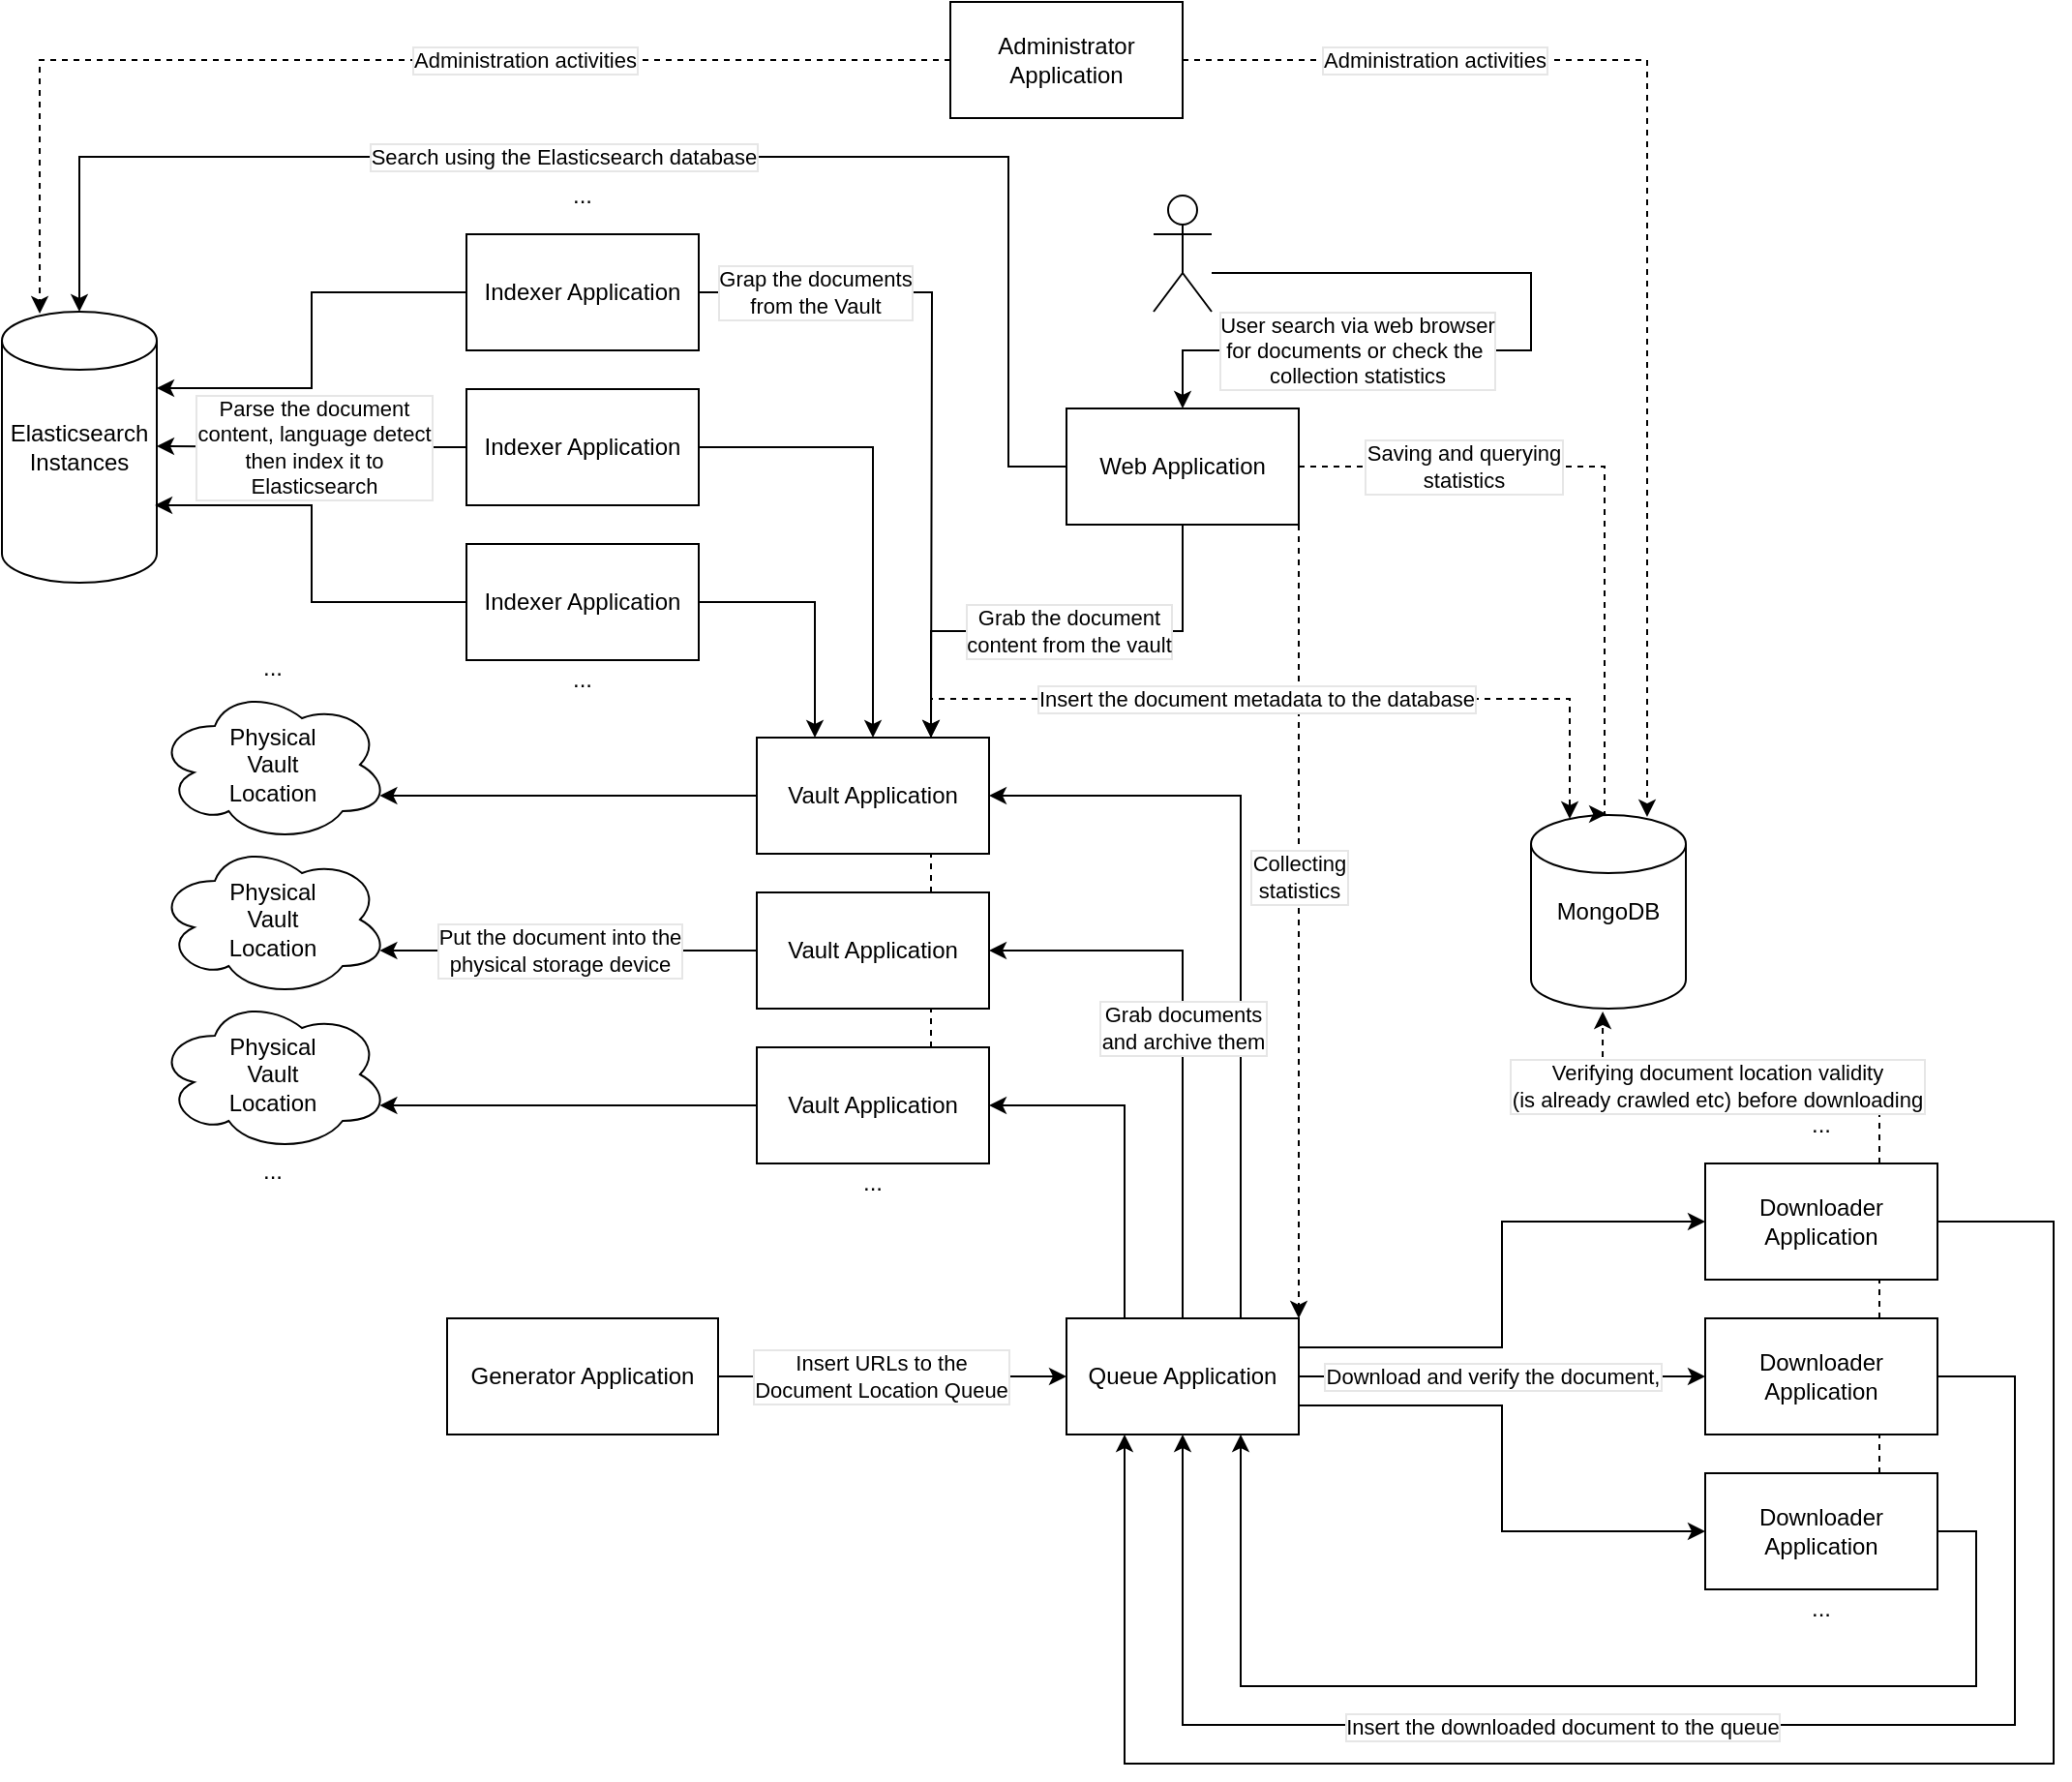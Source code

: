 <mxfile version="13.6.9" type="device"><diagram id="1iQj42AIyRgl3TGFdhaP" name="Page-1"><mxGraphModel dx="1792" dy="1683" grid="1" gridSize="10" guides="1" tooltips="1" connect="1" arrows="1" fold="1" page="1" pageScale="1" pageWidth="850" pageHeight="1100" math="0" shadow="0"><root><mxCell id="0"/><mxCell id="1" parent="0"/><mxCell id="GJ7fCo2yTdwIKpVJeAWD-39" style="edgeStyle=orthogonalEdgeStyle;rounded=0;orthogonalLoop=1;jettySize=auto;html=1;exitX=0.75;exitY=0;exitDx=0;exitDy=0;entryX=1;entryY=0.5;entryDx=0;entryDy=0;endArrow=classic;endFill=1;" parent="1" source="GJ7fCo2yTdwIKpVJeAWD-2" target="GJ7fCo2yTdwIKpVJeAWD-31" edge="1"><mxGeometry relative="1" as="geometry"/></mxCell><mxCell id="QyyxcNpa5Ya9WB6LcHAx-3" style="edgeStyle=orthogonalEdgeStyle;rounded=0;orthogonalLoop=1;jettySize=auto;html=1;exitX=1;exitY=1;exitDx=0;exitDy=0;entryX=1;entryY=0;entryDx=0;entryDy=0;dashed=1;" edge="1" parent="1" source="GJ7fCo2yTdwIKpVJeAWD-68" target="GJ7fCo2yTdwIKpVJeAWD-2"><mxGeometry relative="1" as="geometry"/></mxCell><mxCell id="QyyxcNpa5Ya9WB6LcHAx-4" value="Collecting&lt;br&gt;statistics" style="edgeLabel;html=1;align=center;verticalAlign=middle;resizable=0;points=[];labelBorderColor=#E6E6E6;" vertex="1" connectable="0" parent="QyyxcNpa5Ya9WB6LcHAx-3"><mxGeometry x="-0.112" relative="1" as="geometry"><mxPoint as="offset"/></mxGeometry></mxCell><mxCell id="GJ7fCo2yTdwIKpVJeAWD-3" style="edgeStyle=orthogonalEdgeStyle;rounded=0;orthogonalLoop=1;jettySize=auto;html=1;exitX=1;exitY=0.5;exitDx=0;exitDy=0;entryX=0;entryY=0.5;entryDx=0;entryDy=0;" parent="1" source="GJ7fCo2yTdwIKpVJeAWD-1" target="GJ7fCo2yTdwIKpVJeAWD-2" edge="1"><mxGeometry relative="1" as="geometry"/></mxCell><mxCell id="GJ7fCo2yTdwIKpVJeAWD-4" value="Insert URLs to the&lt;br&gt;Document Location Queue" style="edgeLabel;html=1;align=center;verticalAlign=middle;resizable=0;points=[];labelBorderColor=#E6E6E6;" parent="GJ7fCo2yTdwIKpVJeAWD-3" vertex="1" connectable="0"><mxGeometry x="0.2" relative="1" as="geometry"><mxPoint x="-24" as="offset"/></mxGeometry></mxCell><mxCell id="GJ7fCo2yTdwIKpVJeAWD-1" value="Generator Application" style="rounded=0;whiteSpace=wrap;html=1;" parent="1" vertex="1"><mxGeometry y="250" width="140" height="60" as="geometry"/></mxCell><mxCell id="GJ7fCo2yTdwIKpVJeAWD-8" style="edgeStyle=orthogonalEdgeStyle;rounded=0;orthogonalLoop=1;jettySize=auto;html=1;exitX=1;exitY=0.5;exitDx=0;exitDy=0;entryX=0;entryY=0.5;entryDx=0;entryDy=0;" parent="1" source="GJ7fCo2yTdwIKpVJeAWD-2" target="GJ7fCo2yTdwIKpVJeAWD-6" edge="1"><mxGeometry relative="1" as="geometry"/></mxCell><mxCell id="GJ7fCo2yTdwIKpVJeAWD-15" value="Download and verify the document," style="edgeLabel;html=1;align=center;verticalAlign=middle;resizable=0;points=[];labelBorderColor=#E6E6E6;" parent="GJ7fCo2yTdwIKpVJeAWD-8" vertex="1" connectable="0"><mxGeometry x="0.257" y="1" relative="1" as="geometry"><mxPoint x="-32" y="1" as="offset"/></mxGeometry></mxCell><mxCell id="GJ7fCo2yTdwIKpVJeAWD-11" style="edgeStyle=orthogonalEdgeStyle;rounded=0;orthogonalLoop=1;jettySize=auto;html=1;exitX=1;exitY=0.25;exitDx=0;exitDy=0;entryX=0;entryY=0.5;entryDx=0;entryDy=0;" parent="1" source="GJ7fCo2yTdwIKpVJeAWD-2" target="GJ7fCo2yTdwIKpVJeAWD-5" edge="1"><mxGeometry relative="1" as="geometry"><Array as="points"><mxPoint x="545" y="265"/><mxPoint x="545" y="200"/></Array></mxGeometry></mxCell><mxCell id="GJ7fCo2yTdwIKpVJeAWD-12" style="edgeStyle=orthogonalEdgeStyle;rounded=0;orthogonalLoop=1;jettySize=auto;html=1;exitX=1;exitY=0.75;exitDx=0;exitDy=0;entryX=0;entryY=0.5;entryDx=0;entryDy=0;" parent="1" source="GJ7fCo2yTdwIKpVJeAWD-2" target="GJ7fCo2yTdwIKpVJeAWD-7" edge="1"><mxGeometry relative="1" as="geometry"/></mxCell><mxCell id="GJ7fCo2yTdwIKpVJeAWD-37" style="edgeStyle=orthogonalEdgeStyle;rounded=0;orthogonalLoop=1;jettySize=auto;html=1;exitX=0.5;exitY=0;exitDx=0;exitDy=0;entryX=1;entryY=0.5;entryDx=0;entryDy=0;endArrow=classic;endFill=1;" parent="1" source="GJ7fCo2yTdwIKpVJeAWD-2" target="GJ7fCo2yTdwIKpVJeAWD-32" edge="1"><mxGeometry relative="1" as="geometry"/></mxCell><mxCell id="QyyxcNpa5Ya9WB6LcHAx-10" value="Grab documents&lt;br&gt;and archive them" style="edgeLabel;html=1;align=center;verticalAlign=middle;resizable=0;points=[];labelBorderColor=#E6E6E6;" vertex="1" connectable="0" parent="GJ7fCo2yTdwIKpVJeAWD-37"><mxGeometry x="0.31" y="39" relative="1" as="geometry"><mxPoint y="1" as="offset"/></mxGeometry></mxCell><mxCell id="GJ7fCo2yTdwIKpVJeAWD-38" style="edgeStyle=orthogonalEdgeStyle;rounded=0;orthogonalLoop=1;jettySize=auto;html=1;exitX=0.25;exitY=0;exitDx=0;exitDy=0;entryX=1;entryY=0.5;entryDx=0;entryDy=0;endArrow=classic;endFill=1;" parent="1" source="GJ7fCo2yTdwIKpVJeAWD-2" target="GJ7fCo2yTdwIKpVJeAWD-33" edge="1"><mxGeometry relative="1" as="geometry"/></mxCell><mxCell id="GJ7fCo2yTdwIKpVJeAWD-2" value="Queue Application" style="rounded=0;whiteSpace=wrap;html=1;" parent="1" vertex="1"><mxGeometry x="320" y="250" width="120" height="60" as="geometry"/></mxCell><mxCell id="GJ7fCo2yTdwIKpVJeAWD-16" style="edgeStyle=orthogonalEdgeStyle;rounded=0;orthogonalLoop=1;jettySize=auto;html=1;exitX=1;exitY=0.5;exitDx=0;exitDy=0;entryX=0.25;entryY=1;entryDx=0;entryDy=0;" parent="1" source="GJ7fCo2yTdwIKpVJeAWD-5" target="GJ7fCo2yTdwIKpVJeAWD-2" edge="1"><mxGeometry relative="1" as="geometry"><Array as="points"><mxPoint x="830" y="200"/><mxPoint x="830" y="480"/><mxPoint x="350" y="480"/></Array></mxGeometry></mxCell><mxCell id="GJ7fCo2yTdwIKpVJeAWD-26" style="edgeStyle=orthogonalEdgeStyle;rounded=0;orthogonalLoop=1;jettySize=auto;html=1;exitX=0.75;exitY=0;exitDx=0;exitDy=0;entryX=0.463;entryY=1.015;entryDx=0;entryDy=0;entryPerimeter=0;dashed=1;" parent="1" source="GJ7fCo2yTdwIKpVJeAWD-5" target="GJ7fCo2yTdwIKpVJeAWD-25" edge="1"><mxGeometry relative="1" as="geometry"/></mxCell><mxCell id="GJ7fCo2yTdwIKpVJeAWD-30" value="Verifying document location validity&lt;br&gt;(is already crawled etc) before downloading" style="edgeLabel;html=1;align=center;verticalAlign=middle;resizable=0;points=[];labelBorderColor=#E6E6E6;" parent="GJ7fCo2yTdwIKpVJeAWD-26" vertex="1" connectable="0"><mxGeometry x="0.122" relative="1" as="geometry"><mxPoint as="offset"/></mxGeometry></mxCell><mxCell id="GJ7fCo2yTdwIKpVJeAWD-5" value="Downloader Application" style="rounded=0;whiteSpace=wrap;html=1;" parent="1" vertex="1"><mxGeometry x="650" y="170" width="120" height="60" as="geometry"/></mxCell><mxCell id="GJ7fCo2yTdwIKpVJeAWD-17" style="edgeStyle=orthogonalEdgeStyle;rounded=0;orthogonalLoop=1;jettySize=auto;html=1;exitX=1;exitY=0.5;exitDx=0;exitDy=0;entryX=0.5;entryY=1;entryDx=0;entryDy=0;" parent="1" source="GJ7fCo2yTdwIKpVJeAWD-6" target="GJ7fCo2yTdwIKpVJeAWD-2" edge="1"><mxGeometry relative="1" as="geometry"><Array as="points"><mxPoint x="810" y="280"/><mxPoint x="810" y="460"/><mxPoint x="380" y="460"/></Array></mxGeometry></mxCell><mxCell id="GJ7fCo2yTdwIKpVJeAWD-24" value="Insert the downloaded document to the queue" style="edgeLabel;html=1;align=center;verticalAlign=middle;resizable=0;points=[];labelBorderColor=#E6E6E6;" parent="GJ7fCo2yTdwIKpVJeAWD-17" vertex="1" connectable="0"><mxGeometry x="0.135" y="1" relative="1" as="geometry"><mxPoint as="offset"/></mxGeometry></mxCell><mxCell id="GJ7fCo2yTdwIKpVJeAWD-27" style="edgeStyle=orthogonalEdgeStyle;rounded=0;orthogonalLoop=1;jettySize=auto;html=1;exitX=0.75;exitY=0;exitDx=0;exitDy=0;entryX=0.75;entryY=1;entryDx=0;entryDy=0;dashed=1;endArrow=none;endFill=0;" parent="1" source="GJ7fCo2yTdwIKpVJeAWD-6" target="GJ7fCo2yTdwIKpVJeAWD-5" edge="1"><mxGeometry relative="1" as="geometry"/></mxCell><mxCell id="GJ7fCo2yTdwIKpVJeAWD-6" value="Downloader Application" style="rounded=0;whiteSpace=wrap;html=1;" parent="1" vertex="1"><mxGeometry x="650" y="250" width="120" height="60" as="geometry"/></mxCell><mxCell id="GJ7fCo2yTdwIKpVJeAWD-18" style="edgeStyle=orthogonalEdgeStyle;rounded=0;orthogonalLoop=1;jettySize=auto;html=1;exitX=1;exitY=0.5;exitDx=0;exitDy=0;entryX=0.75;entryY=1;entryDx=0;entryDy=0;" parent="1" source="GJ7fCo2yTdwIKpVJeAWD-7" target="GJ7fCo2yTdwIKpVJeAWD-2" edge="1"><mxGeometry relative="1" as="geometry"><Array as="points"><mxPoint x="790" y="360"/><mxPoint x="790" y="440"/><mxPoint x="410" y="440"/></Array></mxGeometry></mxCell><mxCell id="GJ7fCo2yTdwIKpVJeAWD-28" style="edgeStyle=orthogonalEdgeStyle;rounded=0;orthogonalLoop=1;jettySize=auto;html=1;exitX=0.75;exitY=0;exitDx=0;exitDy=0;entryX=0.75;entryY=1;entryDx=0;entryDy=0;dashed=1;endArrow=none;endFill=0;" parent="1" source="GJ7fCo2yTdwIKpVJeAWD-7" target="GJ7fCo2yTdwIKpVJeAWD-6" edge="1"><mxGeometry relative="1" as="geometry"/></mxCell><mxCell id="GJ7fCo2yTdwIKpVJeAWD-7" value="Downloader Application" style="rounded=0;whiteSpace=wrap;html=1;" parent="1" vertex="1"><mxGeometry x="650" y="330" width="120" height="60" as="geometry"/></mxCell><mxCell id="GJ7fCo2yTdwIKpVJeAWD-13" value="..." style="text;html=1;strokeColor=none;fillColor=none;align=center;verticalAlign=middle;whiteSpace=wrap;rounded=0;" parent="1" vertex="1"><mxGeometry x="690" y="140" width="40" height="20" as="geometry"/></mxCell><mxCell id="GJ7fCo2yTdwIKpVJeAWD-14" value="..." style="text;html=1;strokeColor=none;fillColor=none;align=center;verticalAlign=middle;whiteSpace=wrap;rounded=0;" parent="1" vertex="1"><mxGeometry x="690" y="390" width="40" height="20" as="geometry"/></mxCell><mxCell id="GJ7fCo2yTdwIKpVJeAWD-25" value="MongoDB" style="shape=cylinder2;whiteSpace=wrap;html=1;boundedLbl=1;backgroundOutline=1;size=15;" parent="1" vertex="1"><mxGeometry x="560" y="-10" width="80" height="100" as="geometry"/></mxCell><mxCell id="GJ7fCo2yTdwIKpVJeAWD-43" style="edgeStyle=orthogonalEdgeStyle;rounded=0;orthogonalLoop=1;jettySize=auto;html=1;exitX=0;exitY=0.5;exitDx=0;exitDy=0;entryX=0.96;entryY=0.7;entryDx=0;entryDy=0;entryPerimeter=0;endArrow=classic;endFill=1;" parent="1" source="GJ7fCo2yTdwIKpVJeAWD-31" target="GJ7fCo2yTdwIKpVJeAWD-40" edge="1"><mxGeometry relative="1" as="geometry"/></mxCell><mxCell id="GJ7fCo2yTdwIKpVJeAWD-51" style="edgeStyle=orthogonalEdgeStyle;rounded=0;orthogonalLoop=1;jettySize=auto;html=1;exitX=0.75;exitY=0;exitDx=0;exitDy=0;dashed=1;endArrow=classic;endFill=1;entryX=0.238;entryY=0.02;entryDx=0;entryDy=0;entryPerimeter=0;" parent="1" source="GJ7fCo2yTdwIKpVJeAWD-31" target="GJ7fCo2yTdwIKpVJeAWD-25" edge="1"><mxGeometry relative="1" as="geometry"><mxPoint x="580" y="-30" as="targetPoint"/><Array as="points"><mxPoint x="250" y="-70"/><mxPoint x="580" y="-70"/></Array></mxGeometry></mxCell><mxCell id="GJ7fCo2yTdwIKpVJeAWD-52" value="Insert the document metadata to the database" style="edgeLabel;html=1;align=center;verticalAlign=middle;resizable=0;points=[];labelBorderColor=#E6E6E6;" parent="GJ7fCo2yTdwIKpVJeAWD-51" vertex="1" connectable="0"><mxGeometry x="-0.174" y="2" relative="1" as="geometry"><mxPoint x="17" y="2" as="offset"/></mxGeometry></mxCell><mxCell id="GJ7fCo2yTdwIKpVJeAWD-31" value="Vault Application" style="rounded=0;whiteSpace=wrap;html=1;" parent="1" vertex="1"><mxGeometry x="160" y="-50" width="120" height="60" as="geometry"/></mxCell><mxCell id="GJ7fCo2yTdwIKpVJeAWD-44" style="edgeStyle=orthogonalEdgeStyle;rounded=0;orthogonalLoop=1;jettySize=auto;html=1;exitX=0;exitY=0.5;exitDx=0;exitDy=0;entryX=0.96;entryY=0.7;entryDx=0;entryDy=0;entryPerimeter=0;endArrow=classic;endFill=1;" parent="1" source="GJ7fCo2yTdwIKpVJeAWD-32" target="GJ7fCo2yTdwIKpVJeAWD-41" edge="1"><mxGeometry relative="1" as="geometry"/></mxCell><mxCell id="GJ7fCo2yTdwIKpVJeAWD-46" value="Put the document into the&lt;br&gt;physical storage device" style="edgeLabel;html=1;align=center;verticalAlign=middle;resizable=0;points=[];labelBorderColor=#E6E6E6;" parent="GJ7fCo2yTdwIKpVJeAWD-44" vertex="1" connectable="0"><mxGeometry x="0.225" y="-1" relative="1" as="geometry"><mxPoint x="17" y="1" as="offset"/></mxGeometry></mxCell><mxCell id="GJ7fCo2yTdwIKpVJeAWD-50" style="edgeStyle=orthogonalEdgeStyle;rounded=0;orthogonalLoop=1;jettySize=auto;html=1;exitX=0.75;exitY=0;exitDx=0;exitDy=0;entryX=0.75;entryY=1;entryDx=0;entryDy=0;dashed=1;endArrow=none;endFill=0;" parent="1" source="GJ7fCo2yTdwIKpVJeAWD-32" target="GJ7fCo2yTdwIKpVJeAWD-31" edge="1"><mxGeometry relative="1" as="geometry"/></mxCell><mxCell id="GJ7fCo2yTdwIKpVJeAWD-32" value="Vault Application" style="rounded=0;whiteSpace=wrap;html=1;" parent="1" vertex="1"><mxGeometry x="160" y="30" width="120" height="60" as="geometry"/></mxCell><mxCell id="GJ7fCo2yTdwIKpVJeAWD-45" style="edgeStyle=orthogonalEdgeStyle;rounded=0;orthogonalLoop=1;jettySize=auto;html=1;exitX=0;exitY=0.5;exitDx=0;exitDy=0;entryX=0.96;entryY=0.7;entryDx=0;entryDy=0;entryPerimeter=0;endArrow=classic;endFill=1;" parent="1" source="GJ7fCo2yTdwIKpVJeAWD-33" target="GJ7fCo2yTdwIKpVJeAWD-42" edge="1"><mxGeometry relative="1" as="geometry"/></mxCell><mxCell id="GJ7fCo2yTdwIKpVJeAWD-49" style="edgeStyle=orthogonalEdgeStyle;rounded=0;orthogonalLoop=1;jettySize=auto;html=1;exitX=0.75;exitY=0;exitDx=0;exitDy=0;entryX=0.75;entryY=1;entryDx=0;entryDy=0;endArrow=none;endFill=0;dashed=1;" parent="1" source="GJ7fCo2yTdwIKpVJeAWD-33" target="GJ7fCo2yTdwIKpVJeAWD-32" edge="1"><mxGeometry relative="1" as="geometry"/></mxCell><mxCell id="GJ7fCo2yTdwIKpVJeAWD-33" value="Vault Application" style="rounded=0;whiteSpace=wrap;html=1;" parent="1" vertex="1"><mxGeometry x="160" y="110" width="120" height="60" as="geometry"/></mxCell><mxCell id="GJ7fCo2yTdwIKpVJeAWD-34" value="..." style="text;html=1;strokeColor=none;fillColor=none;align=center;verticalAlign=middle;whiteSpace=wrap;rounded=0;" parent="1" vertex="1"><mxGeometry x="200" y="170" width="40" height="20" as="geometry"/></mxCell><mxCell id="GJ7fCo2yTdwIKpVJeAWD-40" value="Physical&lt;br&gt;Vault&lt;br&gt;Location" style="ellipse;shape=cloud;whiteSpace=wrap;html=1;" parent="1" vertex="1"><mxGeometry x="-150" y="-76" width="120" height="80" as="geometry"/></mxCell><mxCell id="GJ7fCo2yTdwIKpVJeAWD-41" value="Physical&lt;br&gt;Vault&lt;br&gt;Location" style="ellipse;shape=cloud;whiteSpace=wrap;html=1;" parent="1" vertex="1"><mxGeometry x="-150" y="4" width="120" height="80" as="geometry"/></mxCell><mxCell id="GJ7fCo2yTdwIKpVJeAWD-42" value="Physical&lt;br&gt;Vault&lt;br&gt;Location" style="ellipse;shape=cloud;whiteSpace=wrap;html=1;" parent="1" vertex="1"><mxGeometry x="-150" y="84" width="120" height="80" as="geometry"/></mxCell><mxCell id="GJ7fCo2yTdwIKpVJeAWD-47" value="..." style="text;html=1;strokeColor=none;fillColor=none;align=center;verticalAlign=middle;whiteSpace=wrap;rounded=0;" parent="1" vertex="1"><mxGeometry x="-110" y="164" width="40" height="20" as="geometry"/></mxCell><mxCell id="GJ7fCo2yTdwIKpVJeAWD-48" value="..." style="text;html=1;strokeColor=none;fillColor=none;align=center;verticalAlign=middle;whiteSpace=wrap;rounded=0;" parent="1" vertex="1"><mxGeometry x="-110" y="-96" width="40" height="20" as="geometry"/></mxCell><mxCell id="GJ7fCo2yTdwIKpVJeAWD-61" style="edgeStyle=orthogonalEdgeStyle;rounded=0;orthogonalLoop=1;jettySize=auto;html=1;exitX=1;exitY=0.5;exitDx=0;exitDy=0;entryX=0.5;entryY=0;entryDx=0;entryDy=0;endArrow=classic;endFill=1;" parent="1" source="GJ7fCo2yTdwIKpVJeAWD-53" target="GJ7fCo2yTdwIKpVJeAWD-31" edge="1"><mxGeometry relative="1" as="geometry"/></mxCell><mxCell id="GJ7fCo2yTdwIKpVJeAWD-65" style="edgeStyle=orthogonalEdgeStyle;rounded=0;orthogonalLoop=1;jettySize=auto;html=1;exitX=0;exitY=0.5;exitDx=0;exitDy=0;entryX=1;entryY=0.496;entryDx=0;entryDy=0;entryPerimeter=0;endArrow=classic;endFill=1;" parent="1" source="GJ7fCo2yTdwIKpVJeAWD-53" target="GJ7fCo2yTdwIKpVJeAWD-55" edge="1"><mxGeometry relative="1" as="geometry"/></mxCell><mxCell id="GJ7fCo2yTdwIKpVJeAWD-67" value="Parse the document&lt;br&gt;content, language detect&lt;br&gt;then index it to&lt;br&gt;Elasticsearch" style="edgeLabel;html=1;align=center;verticalAlign=middle;resizable=0;points=[];labelBorderColor=#E6E6E6;" parent="GJ7fCo2yTdwIKpVJeAWD-65" vertex="1" connectable="0"><mxGeometry x="0.153" relative="1" as="geometry"><mxPoint x="12.4" y="0.59" as="offset"/></mxGeometry></mxCell><mxCell id="GJ7fCo2yTdwIKpVJeAWD-53" value="Indexer Application" style="rounded=0;whiteSpace=wrap;html=1;" parent="1" vertex="1"><mxGeometry x="10" y="-230" width="120" height="60" as="geometry"/></mxCell><mxCell id="GJ7fCo2yTdwIKpVJeAWD-55" value="Elasticsearch&lt;br&gt;Instances" style="shape=cylinder2;whiteSpace=wrap;html=1;boundedLbl=1;backgroundOutline=1;size=15;" parent="1" vertex="1"><mxGeometry x="-230" y="-270" width="80" height="140" as="geometry"/></mxCell><mxCell id="GJ7fCo2yTdwIKpVJeAWD-60" style="edgeStyle=orthogonalEdgeStyle;rounded=0;orthogonalLoop=1;jettySize=auto;html=1;exitX=1;exitY=0.5;exitDx=0;exitDy=0;entryX=0.25;entryY=0;entryDx=0;entryDy=0;endArrow=classic;endFill=1;" parent="1" source="GJ7fCo2yTdwIKpVJeAWD-56" target="GJ7fCo2yTdwIKpVJeAWD-31" edge="1"><mxGeometry relative="1" as="geometry"/></mxCell><mxCell id="GJ7fCo2yTdwIKpVJeAWD-66" style="edgeStyle=orthogonalEdgeStyle;rounded=0;orthogonalLoop=1;jettySize=auto;html=1;exitX=0;exitY=0.5;exitDx=0;exitDy=0;endArrow=classic;endFill=1;entryX=0.988;entryY=0.714;entryDx=0;entryDy=0;entryPerimeter=0;" parent="1" source="GJ7fCo2yTdwIKpVJeAWD-56" target="GJ7fCo2yTdwIKpVJeAWD-55" edge="1"><mxGeometry relative="1" as="geometry"><mxPoint x="-130" y="-160" as="targetPoint"/></mxGeometry></mxCell><mxCell id="GJ7fCo2yTdwIKpVJeAWD-56" value="Indexer Application" style="rounded=0;whiteSpace=wrap;html=1;" parent="1" vertex="1"><mxGeometry x="10" y="-150" width="120" height="60" as="geometry"/></mxCell><mxCell id="GJ7fCo2yTdwIKpVJeAWD-62" style="edgeStyle=orthogonalEdgeStyle;rounded=0;orthogonalLoop=1;jettySize=auto;html=1;exitX=1;exitY=0.5;exitDx=0;exitDy=0;endArrow=classic;endFill=1;" parent="1" source="GJ7fCo2yTdwIKpVJeAWD-57" edge="1"><mxGeometry relative="1" as="geometry"><mxPoint x="250" y="-50" as="targetPoint"/></mxGeometry></mxCell><mxCell id="GJ7fCo2yTdwIKpVJeAWD-63" value="Grap the documents&lt;br&gt;from the Vault" style="edgeLabel;html=1;align=center;verticalAlign=middle;resizable=0;points=[];labelBorderColor=#E6E6E6;" parent="GJ7fCo2yTdwIKpVJeAWD-62" vertex="1" connectable="0"><mxGeometry x="-0.714" y="1" relative="1" as="geometry"><mxPoint x="10" y="1" as="offset"/></mxGeometry></mxCell><mxCell id="GJ7fCo2yTdwIKpVJeAWD-64" style="edgeStyle=orthogonalEdgeStyle;rounded=0;orthogonalLoop=1;jettySize=auto;html=1;exitX=0;exitY=0.5;exitDx=0;exitDy=0;entryX=1;entryY=0.282;entryDx=0;entryDy=0;entryPerimeter=0;endArrow=classic;endFill=1;" parent="1" source="GJ7fCo2yTdwIKpVJeAWD-57" target="GJ7fCo2yTdwIKpVJeAWD-55" edge="1"><mxGeometry relative="1" as="geometry"/></mxCell><mxCell id="GJ7fCo2yTdwIKpVJeAWD-57" value="Indexer Application" style="rounded=0;whiteSpace=wrap;html=1;" parent="1" vertex="1"><mxGeometry x="10" y="-310" width="120" height="60" as="geometry"/></mxCell><mxCell id="GJ7fCo2yTdwIKpVJeAWD-58" value="..." style="text;html=1;strokeColor=none;fillColor=none;align=center;verticalAlign=middle;whiteSpace=wrap;rounded=0;" parent="1" vertex="1"><mxGeometry x="50" y="-90" width="40" height="20" as="geometry"/></mxCell><mxCell id="GJ7fCo2yTdwIKpVJeAWD-59" value="..." style="text;html=1;strokeColor=none;fillColor=none;align=center;verticalAlign=middle;whiteSpace=wrap;rounded=0;" parent="1" vertex="1"><mxGeometry x="50" y="-340" width="40" height="20" as="geometry"/></mxCell><mxCell id="GJ7fCo2yTdwIKpVJeAWD-69" style="edgeStyle=orthogonalEdgeStyle;rounded=0;orthogonalLoop=1;jettySize=auto;html=1;exitX=0;exitY=0.5;exitDx=0;exitDy=0;entryX=0.5;entryY=0;entryDx=0;entryDy=0;entryPerimeter=0;endArrow=classic;endFill=1;" parent="1" source="GJ7fCo2yTdwIKpVJeAWD-68" target="GJ7fCo2yTdwIKpVJeAWD-55" edge="1"><mxGeometry relative="1" as="geometry"><Array as="points"><mxPoint x="290" y="-190"/><mxPoint x="290" y="-350"/><mxPoint x="-190" y="-350"/></Array></mxGeometry></mxCell><mxCell id="GJ7fCo2yTdwIKpVJeAWD-70" value="Search using the Elasticsearch database" style="edgeLabel;html=1;align=center;verticalAlign=middle;resizable=0;points=[];labelBorderColor=#E6E6E6;" parent="GJ7fCo2yTdwIKpVJeAWD-69" vertex="1" connectable="0"><mxGeometry x="0.245" relative="1" as="geometry"><mxPoint x="47" as="offset"/></mxGeometry></mxCell><mxCell id="GJ7fCo2yTdwIKpVJeAWD-71" style="edgeStyle=orthogonalEdgeStyle;rounded=0;orthogonalLoop=1;jettySize=auto;html=1;exitX=0.5;exitY=1;exitDx=0;exitDy=0;entryX=0.75;entryY=0;entryDx=0;entryDy=0;endArrow=classic;endFill=1;" parent="1" source="GJ7fCo2yTdwIKpVJeAWD-68" target="GJ7fCo2yTdwIKpVJeAWD-31" edge="1"><mxGeometry relative="1" as="geometry"/></mxCell><mxCell id="GJ7fCo2yTdwIKpVJeAWD-72" value="Grab the document&lt;br&gt;content from the vault" style="edgeLabel;html=1;align=center;verticalAlign=middle;resizable=0;points=[];labelBorderColor=#E6E6E6;" parent="GJ7fCo2yTdwIKpVJeAWD-71" vertex="1" connectable="0"><mxGeometry x="0.238" relative="1" as="geometry"><mxPoint x="34" as="offset"/></mxGeometry></mxCell><mxCell id="GJ7fCo2yTdwIKpVJeAWD-78" style="edgeStyle=orthogonalEdgeStyle;rounded=0;orthogonalLoop=1;jettySize=auto;html=1;exitX=0.5;exitY=0;exitDx=0;exitDy=0;endArrow=none;endFill=0;startArrow=classic;startFill=1;" parent="1" source="GJ7fCo2yTdwIKpVJeAWD-68" target="GJ7fCo2yTdwIKpVJeAWD-74" edge="1"><mxGeometry relative="1" as="geometry"><Array as="points"><mxPoint x="380" y="-250"/><mxPoint x="560" y="-250"/><mxPoint x="560" y="-290"/></Array></mxGeometry></mxCell><mxCell id="GJ7fCo2yTdwIKpVJeAWD-79" value="User search via web browser&lt;br&gt;for documents or check the&amp;nbsp;&lt;br&gt;collection statistics" style="edgeLabel;html=1;align=center;verticalAlign=middle;resizable=0;points=[];labelBorderColor=#E6E6E6;" parent="GJ7fCo2yTdwIKpVJeAWD-78" vertex="1" connectable="0"><mxGeometry x="-0.233" y="-1" relative="1" as="geometry"><mxPoint x="-39" y="-1" as="offset"/></mxGeometry></mxCell><mxCell id="QyyxcNpa5Ya9WB6LcHAx-1" style="edgeStyle=orthogonalEdgeStyle;rounded=0;orthogonalLoop=1;jettySize=auto;html=1;exitX=1;exitY=0.5;exitDx=0;exitDy=0;dashed=1;entryX=0.488;entryY=-0.005;entryDx=0;entryDy=0;entryPerimeter=0;" edge="1" parent="1" source="GJ7fCo2yTdwIKpVJeAWD-68" target="GJ7fCo2yTdwIKpVJeAWD-25"><mxGeometry relative="1" as="geometry"><mxPoint x="620" y="-6" as="targetPoint"/><Array as="points"><mxPoint x="598" y="-190"/></Array></mxGeometry></mxCell><mxCell id="QyyxcNpa5Ya9WB6LcHAx-2" value="Saving and querying&lt;br&gt;statistics" style="edgeLabel;html=1;align=center;verticalAlign=middle;resizable=0;points=[];labelBorderColor=#E6E6E6;" vertex="1" connectable="0" parent="QyyxcNpa5Ya9WB6LcHAx-1"><mxGeometry x="-0.599" relative="1" as="geometry"><mxPoint x="17" as="offset"/></mxGeometry></mxCell><mxCell id="GJ7fCo2yTdwIKpVJeAWD-68" value="Web Application" style="rounded=0;whiteSpace=wrap;html=1;" parent="1" vertex="1"><mxGeometry x="320" y="-220" width="120" height="60" as="geometry"/></mxCell><mxCell id="GJ7fCo2yTdwIKpVJeAWD-74" value="" style="shape=umlActor;verticalLabelPosition=bottom;verticalAlign=top;html=1;outlineConnect=0;" parent="1" vertex="1"><mxGeometry x="365" y="-330" width="30" height="60" as="geometry"/></mxCell><mxCell id="QyyxcNpa5Ya9WB6LcHAx-6" style="edgeStyle=orthogonalEdgeStyle;rounded=0;orthogonalLoop=1;jettySize=auto;html=1;exitX=0;exitY=0.5;exitDx=0;exitDy=0;dashed=1;entryX=0.244;entryY=0.007;entryDx=0;entryDy=0;entryPerimeter=0;" edge="1" parent="1" source="QyyxcNpa5Ya9WB6LcHAx-5" target="GJ7fCo2yTdwIKpVJeAWD-55"><mxGeometry relative="1" as="geometry"><mxPoint x="-210" y="-280" as="targetPoint"/><Array as="points"><mxPoint x="-210" y="-400"/></Array></mxGeometry></mxCell><mxCell id="QyyxcNpa5Ya9WB6LcHAx-8" value="Administration activities" style="edgeLabel;html=1;align=center;verticalAlign=middle;resizable=0;points=[];labelBorderColor=#E6E6E6;" vertex="1" connectable="0" parent="QyyxcNpa5Ya9WB6LcHAx-6"><mxGeometry x="-0.558" y="5" relative="1" as="geometry"><mxPoint x="-87" y="-5" as="offset"/></mxGeometry></mxCell><mxCell id="QyyxcNpa5Ya9WB6LcHAx-7" style="edgeStyle=orthogonalEdgeStyle;rounded=0;orthogonalLoop=1;jettySize=auto;html=1;exitX=1;exitY=0.5;exitDx=0;exitDy=0;entryX=0.75;entryY=0.01;entryDx=0;entryDy=0;entryPerimeter=0;dashed=1;" edge="1" parent="1" source="QyyxcNpa5Ya9WB6LcHAx-5" target="GJ7fCo2yTdwIKpVJeAWD-25"><mxGeometry relative="1" as="geometry"/></mxCell><mxCell id="QyyxcNpa5Ya9WB6LcHAx-9" value="Administration activities" style="edgeLabel;html=1;align=center;verticalAlign=middle;resizable=0;points=[];labelBorderColor=#E6E6E6;" vertex="1" connectable="0" parent="QyyxcNpa5Ya9WB6LcHAx-7"><mxGeometry x="-0.693" y="2" relative="1" as="geometry"><mxPoint x="33" y="2" as="offset"/></mxGeometry></mxCell><mxCell id="QyyxcNpa5Ya9WB6LcHAx-5" value="Administrator Application" style="rounded=0;whiteSpace=wrap;html=1;" vertex="1" parent="1"><mxGeometry x="260" y="-430" width="120" height="60" as="geometry"/></mxCell></root></mxGraphModel></diagram></mxfile>